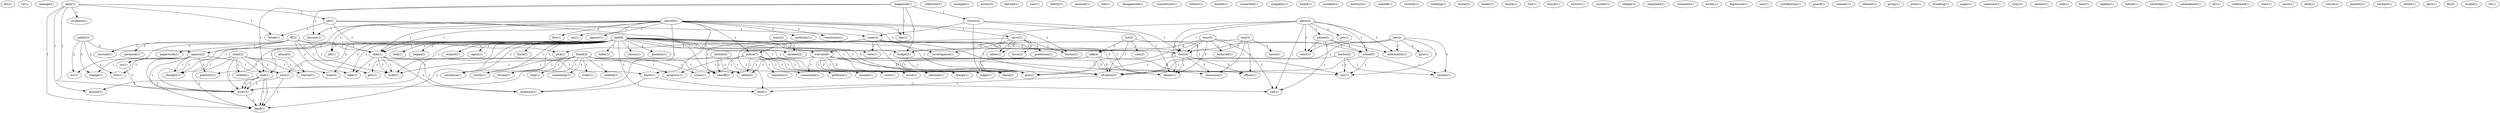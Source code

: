 digraph G {
  att [ label="att(2)" ];
  cb [ label="cb(1)" ];
  manage [ label="manage(1)" ];
  carry [ label="carry(2)" ];
  force [ label="force(2)" ];
  police [ label="police(7)" ];
  investigation [ label="investigation(1)" ];
  protection [ label="protection(1)" ];
  bureau [ label="bureau(1)" ];
  allow [ label="allow(1)" ];
  collection [ label="collection(1)" ];
  example [ label="example(1)" ];
  power [ label="power(2)" ];
  learned [ label="learned(1)" ];
  roar [ label="roar(1)" ];
  liberty [ label="liberty(1)" ];
  moment [ label="moment(1)" ];
  role [ label="role(1)" ];
  disappeared [ label="disappeared(1)" ];
  cover [ label="cover(1)" ];
  hand [ label="hand(1)" ];
  found [ label="found(2)" ];
  help [ label="help(1)" ];
  something [ label="something(1)" ];
  gets [ label="gets(1)" ];
  trade [ label="trade(1)" ];
  needed [ label="needed(1)" ];
  turned [ label="turned(1)" ];
  progress [ label="progress(1)" ];
  called [ label="called(2)" ];
  cover [ label="cover(1)" ];
  gun [ label="gun(2)" ];
  existence [ label="existence(1)" ];
  justify [ label="justify(1)" ];
  crime [ label="crime(1)" ];
  concentrate [ label="concentrate(1)" ];
  attack [ label="attack(2)" ];
  reacted [ label="reacted(1)" ];
  follows [ label="follows(1)" ];
  branch [ label="branch(1)" ];
  open [ label="open(1)" ];
  evidence [ label="evidence(1)" ];
  ground [ label="ground(1)" ];
  ok [ label="ok(2)" ];
  break [ label="break(1)" ];
  suspected [ label="suspected(1)" ];
  sympathy [ label="sympathy(1)" ];
  raid [ label="raid(2)" ];
  heard [ label="heard(1)" ];
  accident [ label="accident(1)" ];
  mistrust [ label="mistrust(1)" ];
  law [ label="law(3)" ];
  give [ label="give(1)" ];
  elicit [ label="elicit(1)" ];
  information [ label="information(1)" ];
  talk [ label="talk(4)" ];
  version [ label="version(1)" ];
  situation [ label="situation(2)" ];
  list [ label="list(1)" ];
  wanted [ label="wanted(1)" ];
  happened [ label="happened(1)" ];
  discuss [ label="discuss(1)" ];
  review [ label="review(2)" ];
  day [ label="day(1)" ];
  raid [ label="raid(1)" ];
  budget [ label="budget(2)" ];
  veractiy [ label="veractiy(1)" ];
  building [ label="building(1)" ];
  started [ label="started(1)" ];
  fire [ label="fire(1)" ];
  tax [ label="tax(1)" ];
  agency [ label="agency(1)" ];
  didn [ label="didn(1)" ];
  know [ label="know(1)" ];
  job [ label="job(1)" ];
  didn [ label="didn(1)" ];
  authority [ label="authority(1)" ];
  conclusion [ label="conclusion(1)" ];
  carry [ label="carry(1)" ];
  audience [ label="audience(1)" ];
  threat [ label="threat(1)" ];
  leader [ label="leader(1)" ];
  ffl [ label="ffl(2)" ];
  account [ label="account(1)" ];
  paranoia [ label="paranoia(1)" ];
  paperwork [ label="paperwork(1)" ];
  take [ label="take(1)" ];
  isn [ label="isn(1)" ];
  audit [ label="audit(1)" ];
  knock [ label="knock(1)" ];
  fuel [ label="fuel(1)" ];
  bunch [ label="bunch(1)" ];
  history [ label="history(1)" ];
  murder [ label="murder(1)" ];
  college [ label="college(1)" ];
  explained [ label="explained(1)" ];
  lyn [ label="lyn(2)" ];
  com [ label="com(3)" ];
  comment [ label="comment(1)" ];
  arrest [ label="arrest(1)" ];
  place [ label="place(2)" ];
  pre [ label="pre(1)" ];
  phone [ label="phone(2)" ];
  door [ label="door(4)" ];
  dealer [ label="dealer(1)" ];
  school [ label="school(3)" ];
  call [ label="call(1)" ];
  digression [ label="digression(1)" ];
  stunt [ label="stunt(2)" ];
  shot [ label="shot(2)" ];
  thought [ label="thought(1)" ];
  looked [ label="looked(1)" ];
  went [ label="went(4)" ];
  sais [ label="sais(1)" ];
  justification [ label="justification(1)" ];
  come [ label="come(3)" ];
  pick [ label="pick(1)" ];
  sheriff [ label="sheriff(2)" ];
  guard [ label="guard(1)" ];
  manner [ label="manner(1)" ];
  view [ label="view(1)" ];
  held [ label="held(1)" ];
  public [ label="public(3)" ];
  opinion [ label="opinion(2)" ];
  act [ label="act(1)" ];
  lost [ label="lost(1)" ];
  change [ label="change(1)" ];
  release [ label="release(1)" ];
  group [ label="group(1)" ];
  price [ label="price(1)" ];
  way [ label="way(3)" ];
  warrant [ label="warrant(8)" ];
  announce [ label="announce(1)" ];
  officer [ label="officer(1)" ];
  serve [ label="serve(1)" ];
  breaking [ label="breaking(1)" ];
  sugar [ label="sugar(1)" ];
  summary [ label="summary(1)" ];
  issue [ label="issue(1)" ];
  judge [ label="judge(1)" ];
  check [ label="check(1)" ];
  mention [ label="mention(1)" ];
  cynic [ label="cynic(1)" ];
  time [ label="time(5)" ];
  behaved [ label="behaved(1)" ];
  cbnews [ label="cbnews(1)" ];
  side [ label="side(1)" ];
  hear [ label="hear(1)" ];
  boston [ label="boston(2)" ];
  batf [ label="batf(9)" ];
  respect [ label="respect(1)" ];
  agent [ label="agent(1)" ];
  flush [ label="flush(1)" ];
  toilet [ label="toilet(1)" ];
  shows [ label="shows(1)" ];
  position [ label="position(1)" ];
  look [ label="look(1)" ];
  began [ label="began(3)" ];
  incident [ label="incident(2)" ];
  publicity [ label="publicity(1)" ];
  applies [ label="applies(1)" ];
  anyone [ label="anyone(1)" ];
  maintain [ label="maintain(1)" ];
  plethora [ label="plethora(1)" ];
  coast [ label="coast(1)" ];
  hatred [ label="hatred(1)" ];
  yesterday [ label="yesterday(1)" ];
  charge [ label="charge(1)" ];
  connection [ label="connection(1)" ];
  amendment [ label="amendment(1)" ];
  etc [ label="etc(1)" ];
  confirmed [ label="confirmed(1)" ];
  none [ label="none(1)" ];
  move [ label="move(1)" ];
  deck [ label="deck(1)" ];
  koresh [ label="koresh(4)" ];
  course [ label="course(1)" ];
  pubicity [ label="pubicity(1)" ];
  harbard [ label="harbard(1)" ];
  intent [ label="intent(1)" ];
  april [ label="april(1)" ];
  fbi [ label="fbi(3)" ];
  invalid [ label="invalid(1)" ];
  waco [ label="waco(2)" ];
  lot [ label="lot(1)" ];
  carry -> force [ label="1" ];
  carry -> police [ label="1" ];
  carry -> investigation [ label="1" ];
  carry -> protection [ label="2" ];
  carry -> bureau [ label="1" ];
  carry -> allow [ label="2" ];
  cover -> hand [ label="1" ];
  found -> help [ label="1" ];
  found -> something [ label="1" ];
  found -> gets [ label="1" ];
  found -> trade [ label="1" ];
  found -> needed [ label="1" ];
  found -> turned [ label="1" ];
  found -> progress [ label="1" ];
  found -> called [ label="1" ];
  found -> cover [ label="1" ];
  found -> gun [ label="1" ];
  found -> existence [ label="1" ];
  found -> justify [ label="1" ];
  found -> crime [ label="1" ];
  attack -> reacted [ label="1" ];
  open -> evidence [ label="1" ];
  open -> ground [ label="1" ];
  open -> ok [ label="1" ];
  open -> break [ label="1" ];
  open -> hand [ label="1" ];
  open -> cover [ label="1" ];
  raid -> ground [ label="1" ];
  raid -> hand [ label="1" ];
  raid -> cover [ label="1" ];
  law -> give [ label="1" ];
  law -> elicit [ label="1" ];
  law -> information [ label="1" ];
  law -> talk [ label="2" ];
  law -> version [ label="1" ];
  law -> situation [ label="1" ];
  law -> list [ label="1" ];
  happened -> discuss [ label="1" ];
  happened -> review [ label="1" ];
  happened -> day [ label="1" ];
  happened -> raid [ label="1" ];
  happened -> budget [ label="1" ];
  started -> fire [ label="1" ];
  started -> discuss [ label="1" ];
  started -> tax [ label="1" ];
  started -> day [ label="1" ];
  started -> raid [ label="2" ];
  started -> agency [ label="1" ];
  started -> didn [ label="1" ];
  started -> police [ label="1" ];
  started -> know [ label="1" ];
  started -> job [ label="1" ];
  started -> didn [ label="1" ];
  started -> authority [ label="1" ];
  started -> conclusion [ label="1" ];
  started -> investigation [ label="1" ];
  started -> bureau [ label="1" ];
  started -> carry [ label="1" ];
  started -> audience [ label="1" ];
  ffl -> account [ label="1" ];
  ffl -> gets [ label="1" ];
  ffl -> paranoia [ label="1" ];
  ffl -> didn [ label="1" ];
  ffl -> paperwork [ label="1" ];
  ffl -> take [ label="1" ];
  ffl -> didn [ label="1" ];
  ffl -> isn [ label="1" ];
  ffl -> cover [ label="1" ];
  ffl -> audit [ label="1" ];
  lyn -> talk [ label="1" ];
  lyn -> com [ label="1" ];
  lyn -> situation [ label="1" ];
  lyn -> list [ label="1" ];
  place -> pre [ label="1" ];
  place -> phone [ label="1" ];
  place -> elicit [ label="1" ];
  place -> information [ label="1" ];
  place -> door [ label="1" ];
  place -> dealer [ label="1" ];
  place -> school [ label="1" ];
  place -> gun [ label="1" ];
  place -> call [ label="1" ];
  stunt -> raid [ label="1" ];
  stunt -> shot [ label="1" ];
  stunt -> thought [ label="1" ];
  stunt -> reacted [ label="1" ];
  stunt -> hand [ label="1" ];
  stunt -> cover [ label="1" ];
  stunt -> looked [ label="1" ];
  stunt -> went [ label="1" ];
  ok -> come [ label="1" ];
  ok -> break [ label="1" ];
  ok -> pick [ label="1" ];
  ok -> sheriff [ label="1" ];
  review -> come [ label="1" ];
  review -> door [ label="1" ];
  review -> dealer [ label="1" ];
  review -> gun [ label="1" ];
  come -> pick [ label="1" ];
  come -> door [ label="1" ];
  come -> dealer [ label="1" ];
  come -> view [ label="1" ];
  come -> situation [ label="1" ];
  come -> sheriff [ label="1" ];
  come -> held [ label="1" ];
  come -> gun [ label="1" ];
  public -> opinion [ label="2" ];
  public -> act [ label="2" ];
  public -> lost [ label="2" ];
  public -> change [ label="2" ];
  phone -> elicit [ label="1" ];
  phone -> information [ label="1" ];
  phone -> school [ label="1" ];
  phone -> call [ label="1" ];
  raid -> hand [ label="1" ];
  raid -> cover [ label="1" ];
  way -> door [ label="1" ];
  way -> warrant [ label="2" ];
  way -> announce [ label="1" ];
  way -> officer [ label="1" ];
  way -> serve [ label="1" ];
  talk -> issue [ label="1" ];
  talk -> situation [ label="2" ];
  talk -> judge [ label="1" ];
  talk -> check [ label="1" ];
  talk -> list [ label="2" ];
  talk -> mention [ label="1" ];
  time -> door [ label="2" ];
  time -> dealer [ label="2" ];
  time -> school [ label="1" ];
  time -> budget [ label="2" ];
  time -> gun [ label="2" ];
  time -> behaved [ label="1" ];
  time -> call [ label="1" ];
  didn -> take [ label="1" ];
  didn -> know [ label="1" ];
  didn -> audience [ label="1" ];
  didn -> audit [ label="1" ];
  boston -> version [ label="1" ];
  boston -> situation [ label="1" ];
  boston -> list [ label="1" ];
  batf -> turned [ label="1" ];
  batf -> opinion [ label="1" ];
  batf -> shot [ label="2" ];
  batf -> thought [ label="1" ];
  batf -> respect [ label="1" ];
  batf -> door [ label="3" ];
  batf -> issue [ label="1" ];
  batf -> dealer [ label="3" ];
  batf -> take [ label="1" ];
  batf -> view [ label="1" ];
  batf -> warrant [ label="1" ];
  batf -> job [ label="1" ];
  batf -> agent [ label="1" ];
  batf -> flush [ label="1" ];
  batf -> hand [ label="1" ];
  batf -> didn [ label="1" ];
  batf -> situation [ label="1" ];
  batf -> toilet [ label="1" ];
  batf -> shows [ label="1" ];
  batf -> judge [ label="1" ];
  batf -> cover [ label="1" ];
  batf -> held [ label="1" ];
  batf -> position [ label="1" ];
  batf -> budget [ label="4" ];
  batf -> gun [ label="4" ];
  batf -> existence [ label="1" ];
  batf -> justify [ label="1" ];
  batf -> went [ label="2" ];
  batf -> look [ label="1" ];
  batf -> audit [ label="1" ];
  batf -> check [ label="1" ];
  batf -> began [ label="1" ];
  batf -> mention [ label="1" ];
  batf -> incident [ label="1" ];
  batf -> publicity [ label="1" ];
  police -> anyone [ label="1" ];
  police -> maintain [ label="1" ];
  police -> progress [ label="1" ];
  police -> plethora [ label="1" ];
  police -> called [ label="1" ];
  police -> crime [ label="1" ];
  police -> coast [ label="1" ];
  opinion -> shot [ label="1" ];
  opinion -> thought [ label="1" ];
  opinion -> act [ label="1" ];
  opinion -> hand [ label="1" ];
  opinion -> lost [ label="1" ];
  opinion -> change [ label="1" ];
  opinion -> cover [ label="1" ];
  opinion -> publicity [ label="1" ];
  shot -> hand [ label="1" ];
  shot -> cover [ label="1" ];
  door -> dealer [ label="1" ];
  door -> announce [ label="3" ];
  door -> officer [ label="3" ];
  door -> gun [ label="1" ];
  school -> version [ label="1" ];
  school -> situation [ label="1" ];
  school -> list [ label="1" ];
  warrant -> announce [ label="2" ];
  warrant -> officer [ label="2" ];
  warrant -> charge [ label="1" ];
  warrant -> judge [ label="2" ];
  warrant -> called [ label="1" ];
  warrant -> sheriff [ label="1" ];
  warrant -> connection [ label="1" ];
  warrant -> check [ label="2" ];
  warrant -> mention [ label="2" ];
  know -> audience [ label="1" ];
  know -> call [ label="1" ];
  didn -> audience [ label="1" ];
  didn -> audit [ label="1" ];
  situation -> held [ label="1" ];
  isn -> cover [ label="1" ];
  koresh -> called [ label="1" ];
  koresh -> sheriff [ label="2" ];
  koresh -> connection [ label="1" ];
  koresh -> audit [ label="1" ];
  carry -> allow [ label="2" ];
  budget -> gun [ label="1" ];
  waco -> incident [ label="1" ];
}
